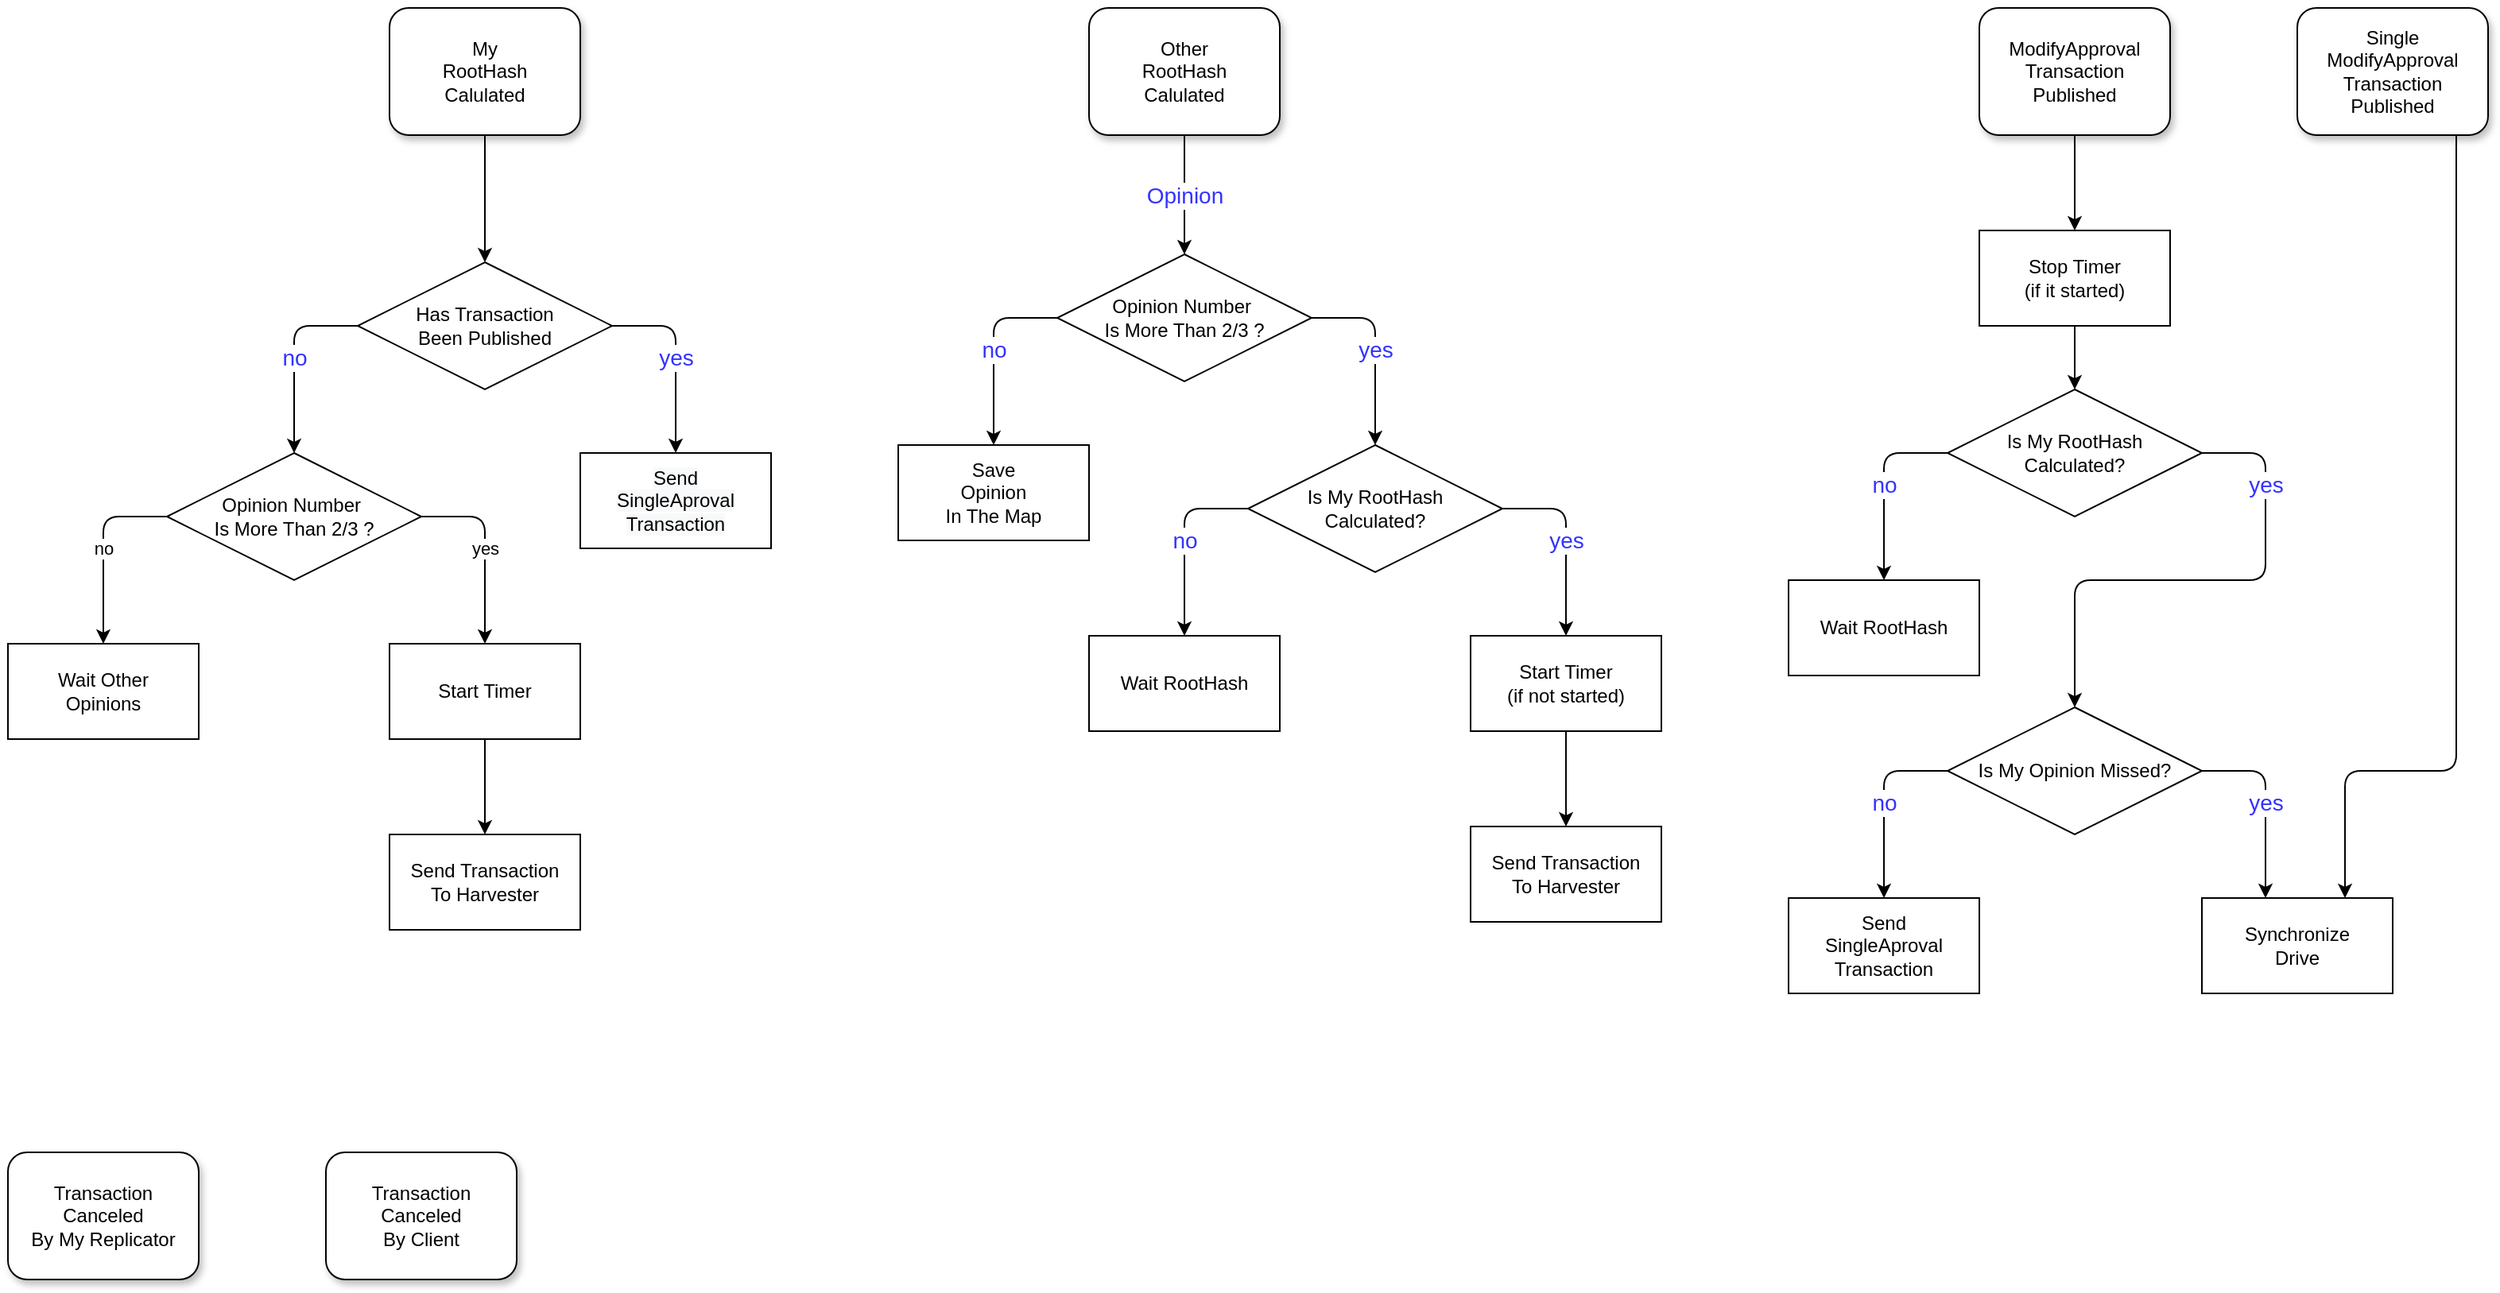 <mxfile version="15.2.7" type="device"><diagram id="3hxzyZlekJFAknyL-_68" name="Page-1"><mxGraphModel dx="1734" dy="924" grid="1" gridSize="10" guides="1" tooltips="1" connect="1" arrows="1" fold="1" page="1" pageScale="1" pageWidth="827" pageHeight="1169" math="0" shadow="0"><root><mxCell id="0"/><mxCell id="1" parent="0"/><mxCell id="JMEFJzcEO7WekP3bRmoO-1" value="My&lt;br&gt;RootHash&lt;br&gt;Calulated" style="rounded=1;whiteSpace=wrap;html=1;glass=0;shadow=1;" parent="1" vertex="1"><mxGeometry x="280" y="40" width="120" height="80" as="geometry"/></mxCell><mxCell id="JMEFJzcEO7WekP3bRmoO-2" value="ModifyApproval&lt;br&gt;Transaction&lt;br&gt;Published" style="rounded=1;whiteSpace=wrap;html=1;shadow=1;sketch=0;" parent="1" vertex="1"><mxGeometry x="1280" y="40" width="120" height="80" as="geometry"/></mxCell><mxCell id="JMEFJzcEO7WekP3bRmoO-3" value="Other&lt;br&gt;RootHash&lt;br&gt;Calulated" style="rounded=1;whiteSpace=wrap;html=1;shadow=1;" parent="1" vertex="1"><mxGeometry x="720" y="40" width="120" height="80" as="geometry"/></mxCell><mxCell id="JMEFJzcEO7WekP3bRmoO-5" value="Opinion" style="endArrow=classic;html=1;entryX=0.5;entryY=0;entryDx=0;entryDy=0;exitX=0.5;exitY=1;exitDx=0;exitDy=0;fontSize=14;fontColor=#3333FF;" parent="1" source="JMEFJzcEO7WekP3bRmoO-3" target="JMEFJzcEO7WekP3bRmoO-6" edge="1"><mxGeometry width="50" height="50" relative="1" as="geometry"><mxPoint x="1070" y="120" as="sourcePoint"/><mxPoint x="780" y="190" as="targetPoint"/><Array as="points"><mxPoint x="780" y="150"/></Array></mxGeometry></mxCell><mxCell id="JMEFJzcEO7WekP3bRmoO-6" value="Opinion Number&amp;nbsp;&lt;br&gt;Is More Than 2/3 ?" style="rhombus;whiteSpace=wrap;html=1;" parent="1" vertex="1"><mxGeometry x="700" y="195" width="160" height="80" as="geometry"/></mxCell><mxCell id="JMEFJzcEO7WekP3bRmoO-7" value="yes" style="endArrow=classic;html=1;exitX=1;exitY=0.5;exitDx=0;exitDy=0;fontSize=14;fontColor=#3333FF;" parent="1" source="JMEFJzcEO7WekP3bRmoO-6" edge="1"><mxGeometry width="50" height="50" relative="1" as="geometry"><mxPoint x="850" y="375" as="sourcePoint"/><mxPoint x="900" y="315" as="targetPoint"/><Array as="points"><mxPoint x="900" y="235"/></Array></mxGeometry></mxCell><mxCell id="JMEFJzcEO7WekP3bRmoO-8" value="no" style="endArrow=classic;html=1;exitX=0;exitY=0.5;exitDx=0;exitDy=0;fontSize=14;fontColor=#3333FF;" parent="1" source="JMEFJzcEO7WekP3bRmoO-6" edge="1"><mxGeometry width="50" height="50" relative="1" as="geometry"><mxPoint x="550" y="385" as="sourcePoint"/><mxPoint x="660" y="315" as="targetPoint"/><Array as="points"><mxPoint x="660" y="235"/></Array></mxGeometry></mxCell><mxCell id="JMEFJzcEO7WekP3bRmoO-9" value="Save&lt;br&gt;Opinion&lt;br&gt;In The Map" style="rounded=0;whiteSpace=wrap;html=1;shadow=0;glass=0;sketch=0;" parent="1" vertex="1"><mxGeometry x="600" y="315" width="120" height="60" as="geometry"/></mxCell><mxCell id="JMEFJzcEO7WekP3bRmoO-10" value="Is My RootHash&lt;br&gt;Calculated?" style="rhombus;whiteSpace=wrap;html=1;" parent="1" vertex="1"><mxGeometry x="820" y="315" width="160" height="80" as="geometry"/></mxCell><mxCell id="JMEFJzcEO7WekP3bRmoO-11" value="yes" style="endArrow=classic;html=1;exitX=1;exitY=0.5;exitDx=0;exitDy=0;fontSize=14;fontColor=#3333FF;" parent="1" edge="1"><mxGeometry width="50" height="50" relative="1" as="geometry"><mxPoint x="980" y="355" as="sourcePoint"/><mxPoint x="1020" y="435" as="targetPoint"/><Array as="points"><mxPoint x="1020" y="355"/></Array></mxGeometry></mxCell><mxCell id="JMEFJzcEO7WekP3bRmoO-12" value="no" style="endArrow=classic;html=1;exitX=0;exitY=0.5;exitDx=0;exitDy=0;fontSize=14;fontColor=#3333FF;" parent="1" edge="1"><mxGeometry width="50" height="50" relative="1" as="geometry"><mxPoint x="820" y="355" as="sourcePoint"/><mxPoint x="780" y="435" as="targetPoint"/><Array as="points"><mxPoint x="780" y="355"/></Array></mxGeometry></mxCell><mxCell id="JMEFJzcEO7WekP3bRmoO-13" value="Wait RootHash" style="rounded=0;whiteSpace=wrap;html=1;shadow=0;glass=0;sketch=0;" parent="1" vertex="1"><mxGeometry x="720" y="435" width="120" height="60" as="geometry"/></mxCell><mxCell id="JMEFJzcEO7WekP3bRmoO-14" value="Start Timer&lt;br&gt;(if not started)" style="rounded=0;whiteSpace=wrap;html=1;shadow=0;glass=0;sketch=0;" parent="1" vertex="1"><mxGeometry x="960" y="435" width="120" height="60" as="geometry"/></mxCell><mxCell id="JMEFJzcEO7WekP3bRmoO-15" value="&lt;span&gt;Send Transaction&lt;/span&gt;&lt;br&gt;&lt;span&gt;To Harvester&lt;/span&gt;" style="rounded=0;whiteSpace=wrap;html=1;shadow=0;glass=0;sketch=0;" parent="1" vertex="1"><mxGeometry x="960" y="555" width="120" height="60" as="geometry"/></mxCell><mxCell id="JMEFJzcEO7WekP3bRmoO-16" value="" style="endArrow=classic;html=1;" parent="1" edge="1"><mxGeometry width="50" height="50" relative="1" as="geometry"><mxPoint x="1020" y="495" as="sourcePoint"/><mxPoint x="1020" y="555" as="targetPoint"/></mxGeometry></mxCell><mxCell id="JMEFJzcEO7WekP3bRmoO-19" value="Opinion Number&amp;nbsp;&lt;br&gt;Is More Than 2/3 ?" style="rhombus;whiteSpace=wrap;html=1;" parent="1" vertex="1"><mxGeometry x="140" y="320" width="160" height="80" as="geometry"/></mxCell><mxCell id="JMEFJzcEO7WekP3bRmoO-20" value="no" style="endArrow=classic;html=1;exitX=0;exitY=0.5;exitDx=0;exitDy=0;" parent="1" edge="1"><mxGeometry width="50" height="50" relative="1" as="geometry"><mxPoint x="140" y="360" as="sourcePoint"/><mxPoint x="100" y="440" as="targetPoint"/><Array as="points"><mxPoint x="100" y="360"/></Array></mxGeometry></mxCell><mxCell id="JMEFJzcEO7WekP3bRmoO-21" value="yes" style="endArrow=classic;html=1;exitX=1;exitY=0.5;exitDx=0;exitDy=0;" parent="1" edge="1"><mxGeometry width="50" height="50" relative="1" as="geometry"><mxPoint x="300" y="360" as="sourcePoint"/><mxPoint x="340" y="440" as="targetPoint"/><Array as="points"><mxPoint x="340" y="360"/></Array></mxGeometry></mxCell><mxCell id="JMEFJzcEO7WekP3bRmoO-23" value="Wait Other&lt;br&gt;Opinions" style="rounded=0;whiteSpace=wrap;html=1;shadow=0;glass=0;sketch=0;" parent="1" vertex="1"><mxGeometry x="40" y="440" width="120" height="60" as="geometry"/></mxCell><mxCell id="JMEFJzcEO7WekP3bRmoO-24" value="Start Timer" style="rounded=0;whiteSpace=wrap;html=1;shadow=0;glass=0;sketch=0;" parent="1" vertex="1"><mxGeometry x="280" y="440" width="120" height="60" as="geometry"/></mxCell><mxCell id="JMEFJzcEO7WekP3bRmoO-25" value="&lt;span&gt;Send Transaction&lt;/span&gt;&lt;br&gt;&lt;span&gt;To Harvester&lt;/span&gt;" style="rounded=0;whiteSpace=wrap;html=1;shadow=0;glass=0;sketch=0;" parent="1" vertex="1"><mxGeometry x="280" y="560" width="120" height="60" as="geometry"/></mxCell><mxCell id="JMEFJzcEO7WekP3bRmoO-26" value="" style="endArrow=classic;html=1;" parent="1" edge="1"><mxGeometry width="50" height="50" relative="1" as="geometry"><mxPoint x="340" y="500" as="sourcePoint"/><mxPoint x="340" y="560" as="targetPoint"/></mxGeometry></mxCell><mxCell id="JMEFJzcEO7WekP3bRmoO-27" value="" style="endArrow=classic;html=1;exitX=0.5;exitY=1;exitDx=0;exitDy=0;entryX=0.5;entryY=0;entryDx=0;entryDy=0;" parent="1" source="JMEFJzcEO7WekP3bRmoO-1" target="JMEFJzcEO7WekP3bRmoO-34" edge="1"><mxGeometry width="50" height="50" relative="1" as="geometry"><mxPoint x="160" y="210" as="sourcePoint"/><mxPoint x="340" y="190" as="targetPoint"/></mxGeometry></mxCell><mxCell id="JMEFJzcEO7WekP3bRmoO-30" value="Send&lt;br&gt;SingleAproval&lt;br&gt;Transaction" style="rounded=0;whiteSpace=wrap;html=1;shadow=0;glass=0;sketch=0;" parent="1" vertex="1"><mxGeometry x="1160" y="600" width="120" height="60" as="geometry"/></mxCell><mxCell id="JMEFJzcEO7WekP3bRmoO-31" value="Is My RootHash&lt;br&gt;Calculated?" style="rhombus;whiteSpace=wrap;html=1;" parent="1" vertex="1"><mxGeometry x="1260" y="280" width="160" height="80" as="geometry"/></mxCell><mxCell id="JMEFJzcEO7WekP3bRmoO-32" value="no" style="endArrow=classic;html=1;exitX=0;exitY=0.5;exitDx=0;exitDy=0;fontSize=14;fontColor=#3333FF;" parent="1" edge="1"><mxGeometry width="50" height="50" relative="1" as="geometry"><mxPoint x="1260" y="320" as="sourcePoint"/><mxPoint x="1220" y="400" as="targetPoint"/><Array as="points"><mxPoint x="1220" y="320"/></Array></mxGeometry></mxCell><mxCell id="JMEFJzcEO7WekP3bRmoO-33" value="Stop Timer&lt;br&gt;(if it started)" style="rounded=0;whiteSpace=wrap;html=1;shadow=0;glass=0;sketch=0;" parent="1" vertex="1"><mxGeometry x="1280" y="180" width="120" height="60" as="geometry"/></mxCell><mxCell id="JMEFJzcEO7WekP3bRmoO-34" value="Has Transaction&lt;br&gt;Been Published" style="rhombus;whiteSpace=wrap;html=1;" parent="1" vertex="1"><mxGeometry x="260" y="200" width="160" height="80" as="geometry"/></mxCell><mxCell id="JMEFJzcEO7WekP3bRmoO-35" value="no" style="endArrow=classic;html=1;exitX=0;exitY=0.5;exitDx=0;exitDy=0;fontSize=14;fontColor=#3333FF;" parent="1" edge="1"><mxGeometry width="50" height="50" relative="1" as="geometry"><mxPoint x="260" y="240" as="sourcePoint"/><mxPoint x="220" y="320" as="targetPoint"/><Array as="points"><mxPoint x="220" y="240"/></Array></mxGeometry></mxCell><mxCell id="JMEFJzcEO7WekP3bRmoO-36" value="yes" style="endArrow=classic;html=1;exitX=1;exitY=0.5;exitDx=0;exitDy=0;fontSize=14;fontColor=#3333FF;" parent="1" edge="1"><mxGeometry width="50" height="50" relative="1" as="geometry"><mxPoint x="420" y="240" as="sourcePoint"/><mxPoint x="460" y="320" as="targetPoint"/><Array as="points"><mxPoint x="460" y="240"/></Array></mxGeometry></mxCell><mxCell id="JMEFJzcEO7WekP3bRmoO-37" value="&lt;span style=&quot;color: rgb(0 , 0 , 0) ; font-family: &amp;#34;helvetica&amp;#34; ; font-size: 12px ; font-style: normal ; font-weight: 400 ; letter-spacing: normal ; text-align: center ; text-indent: 0px ; text-transform: none ; word-spacing: 0px ; background-color: rgb(248 , 249 , 250) ; display: inline ; float: none&quot;&gt;Send&lt;/span&gt;&lt;br style=&quot;color: rgb(0 , 0 , 0) ; font-family: &amp;#34;helvetica&amp;#34; ; font-size: 12px ; font-style: normal ; font-weight: 400 ; letter-spacing: normal ; text-align: center ; text-indent: 0px ; text-transform: none ; word-spacing: 0px ; background-color: rgb(248 , 249 , 250)&quot;&gt;&lt;span style=&quot;color: rgb(0 , 0 , 0) ; font-family: &amp;#34;helvetica&amp;#34; ; font-size: 12px ; font-style: normal ; font-weight: 400 ; letter-spacing: normal ; text-align: center ; text-indent: 0px ; text-transform: none ; word-spacing: 0px ; background-color: rgb(248 , 249 , 250) ; display: inline ; float: none&quot;&gt;SingleAproval&lt;/span&gt;&lt;br style=&quot;color: rgb(0 , 0 , 0) ; font-family: &amp;#34;helvetica&amp;#34; ; font-size: 12px ; font-style: normal ; font-weight: 400 ; letter-spacing: normal ; text-align: center ; text-indent: 0px ; text-transform: none ; word-spacing: 0px ; background-color: rgb(248 , 249 , 250)&quot;&gt;&lt;span style=&quot;color: rgb(0 , 0 , 0) ; font-family: &amp;#34;helvetica&amp;#34; ; font-size: 12px ; font-style: normal ; font-weight: 400 ; letter-spacing: normal ; text-align: center ; text-indent: 0px ; text-transform: none ; word-spacing: 0px ; background-color: rgb(248 , 249 , 250) ; display: inline ; float: none&quot;&gt;Transaction&lt;/span&gt;" style="rounded=0;whiteSpace=wrap;html=1;shadow=0;glass=0;sketch=0;" parent="1" vertex="1"><mxGeometry x="400" y="320" width="120" height="60" as="geometry"/></mxCell><mxCell id="JMEFJzcEO7WekP3bRmoO-38" value="Wait RootHash" style="rounded=0;whiteSpace=wrap;html=1;shadow=0;glass=0;sketch=0;" parent="1" vertex="1"><mxGeometry x="1160" y="400" width="120" height="60" as="geometry"/></mxCell><mxCell id="JMEFJzcEO7WekP3bRmoO-39" value="" style="endArrow=classic;html=1;exitX=0.5;exitY=1;exitDx=0;exitDy=0;entryX=0.5;entryY=0;entryDx=0;entryDy=0;" parent="1" source="JMEFJzcEO7WekP3bRmoO-2" target="JMEFJzcEO7WekP3bRmoO-33" edge="1"><mxGeometry width="50" height="50" relative="1" as="geometry"><mxPoint x="1190" y="750" as="sourcePoint"/><mxPoint x="1240" y="700" as="targetPoint"/></mxGeometry></mxCell><mxCell id="JMEFJzcEO7WekP3bRmoO-40" value="" style="endArrow=classic;html=1;exitX=0.5;exitY=1;exitDx=0;exitDy=0;" parent="1" source="JMEFJzcEO7WekP3bRmoO-33" target="JMEFJzcEO7WekP3bRmoO-31" edge="1"><mxGeometry width="50" height="50" relative="1" as="geometry"><mxPoint x="1490" y="290" as="sourcePoint"/><mxPoint x="1540" y="240" as="targetPoint"/></mxGeometry></mxCell><mxCell id="JMEFJzcEO7WekP3bRmoO-41" value="yes" style="endArrow=classic;html=1;exitX=1;exitY=0.5;exitDx=0;exitDy=0;fontSize=14;fontColor=#3333FF;entryX=0.5;entryY=0;entryDx=0;entryDy=0;" parent="1" edge="1" target="VQsclywmffaOFnbAgXFg-1"><mxGeometry x="-0.625" width="50" height="50" relative="1" as="geometry"><mxPoint x="1420" y="320" as="sourcePoint"/><mxPoint x="1460" y="480" as="targetPoint"/><Array as="points"><mxPoint x="1460" y="320"/><mxPoint x="1460" y="400"/><mxPoint x="1340" y="400"/></Array><mxPoint as="offset"/></mxGeometry></mxCell><mxCell id="JMEFJzcEO7WekP3bRmoO-48" value="Single&lt;br&gt;ModifyApproval&lt;br&gt;Transaction&lt;br&gt;Published" style="rounded=1;whiteSpace=wrap;html=1;shadow=1;sketch=0;" parent="1" vertex="1"><mxGeometry x="1480" y="40" width="120" height="80" as="geometry"/></mxCell><mxCell id="VQsclywmffaOFnbAgXFg-1" value="Is My Opinion Missed?" style="rhombus;whiteSpace=wrap;html=1;" vertex="1" parent="1"><mxGeometry x="1260" y="480" width="160" height="80" as="geometry"/></mxCell><mxCell id="VQsclywmffaOFnbAgXFg-2" value="no" style="endArrow=classic;html=1;exitX=0;exitY=0.5;exitDx=0;exitDy=0;fontSize=14;fontColor=#3333FF;" edge="1" parent="1"><mxGeometry width="50" height="50" relative="1" as="geometry"><mxPoint x="1260" y="520" as="sourcePoint"/><mxPoint x="1220" y="600" as="targetPoint"/><Array as="points"><mxPoint x="1220" y="520"/></Array></mxGeometry></mxCell><mxCell id="VQsclywmffaOFnbAgXFg-3" value="yes" style="endArrow=classic;html=1;exitX=1;exitY=0.5;exitDx=0;exitDy=0;fontSize=14;fontColor=#3333FF;" edge="1" parent="1"><mxGeometry width="50" height="50" relative="1" as="geometry"><mxPoint x="1420" y="520" as="sourcePoint"/><mxPoint x="1460" y="600" as="targetPoint"/><Array as="points"><mxPoint x="1460" y="520"/></Array></mxGeometry></mxCell><mxCell id="VQsclywmffaOFnbAgXFg-4" value="Synchronize&lt;br&gt;Drive" style="rounded=0;whiteSpace=wrap;html=1;shadow=0;glass=0;sketch=0;" vertex="1" parent="1"><mxGeometry x="1420" y="600" width="120" height="60" as="geometry"/></mxCell><mxCell id="VQsclywmffaOFnbAgXFg-5" value="" style="endArrow=classic;html=1;exitX=0.5;exitY=1;exitDx=0;exitDy=0;entryX=0.75;entryY=0;entryDx=0;entryDy=0;" edge="1" parent="1" target="VQsclywmffaOFnbAgXFg-4"><mxGeometry width="50" height="50" relative="1" as="geometry"><mxPoint x="1580" y="120" as="sourcePoint"/><mxPoint x="1639" y="730" as="targetPoint"/><Array as="points"><mxPoint x="1580" y="520"/><mxPoint x="1510" y="520"/></Array></mxGeometry></mxCell><mxCell id="VQsclywmffaOFnbAgXFg-6" value="Transaction&lt;br&gt;Canceled&lt;br&gt;By My Replicator" style="rounded=1;whiteSpace=wrap;html=1;glass=0;shadow=1;" vertex="1" parent="1"><mxGeometry x="40" y="760" width="120" height="80" as="geometry"/></mxCell><mxCell id="VQsclywmffaOFnbAgXFg-7" value="Transaction&lt;br&gt;Canceled&lt;br&gt;By Client" style="rounded=1;whiteSpace=wrap;html=1;glass=0;shadow=1;" vertex="1" parent="1"><mxGeometry x="240" y="760" width="120" height="80" as="geometry"/></mxCell></root></mxGraphModel></diagram></mxfile>